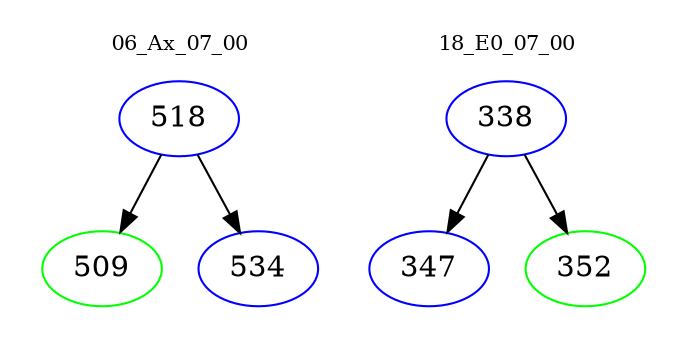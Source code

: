 digraph{
subgraph cluster_0 {
color = white
label = "06_Ax_07_00";
fontsize=10;
T0_518 [label="518", color="blue"]
T0_518 -> T0_509 [color="black"]
T0_509 [label="509", color="green"]
T0_518 -> T0_534 [color="black"]
T0_534 [label="534", color="blue"]
}
subgraph cluster_1 {
color = white
label = "18_E0_07_00";
fontsize=10;
T1_338 [label="338", color="blue"]
T1_338 -> T1_347 [color="black"]
T1_347 [label="347", color="blue"]
T1_338 -> T1_352 [color="black"]
T1_352 [label="352", color="green"]
}
}
